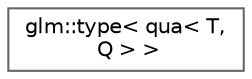 digraph "Graphical Class Hierarchy"
{
 // LATEX_PDF_SIZE
  bgcolor="transparent";
  edge [fontname=Helvetica,fontsize=10,labelfontname=Helvetica,labelfontsize=10];
  node [fontname=Helvetica,fontsize=10,shape=box,height=0.2,width=0.4];
  rankdir="LR";
  Node0 [id="Node000000",label="glm::type\< qua\< T,\l Q \> \>",height=0.2,width=0.4,color="grey40", fillcolor="white", style="filled",URL="$structglm_1_1type_3_01qua_3_01_t_00_01_q_01_4_01_4.html",tooltip=" "];
}
